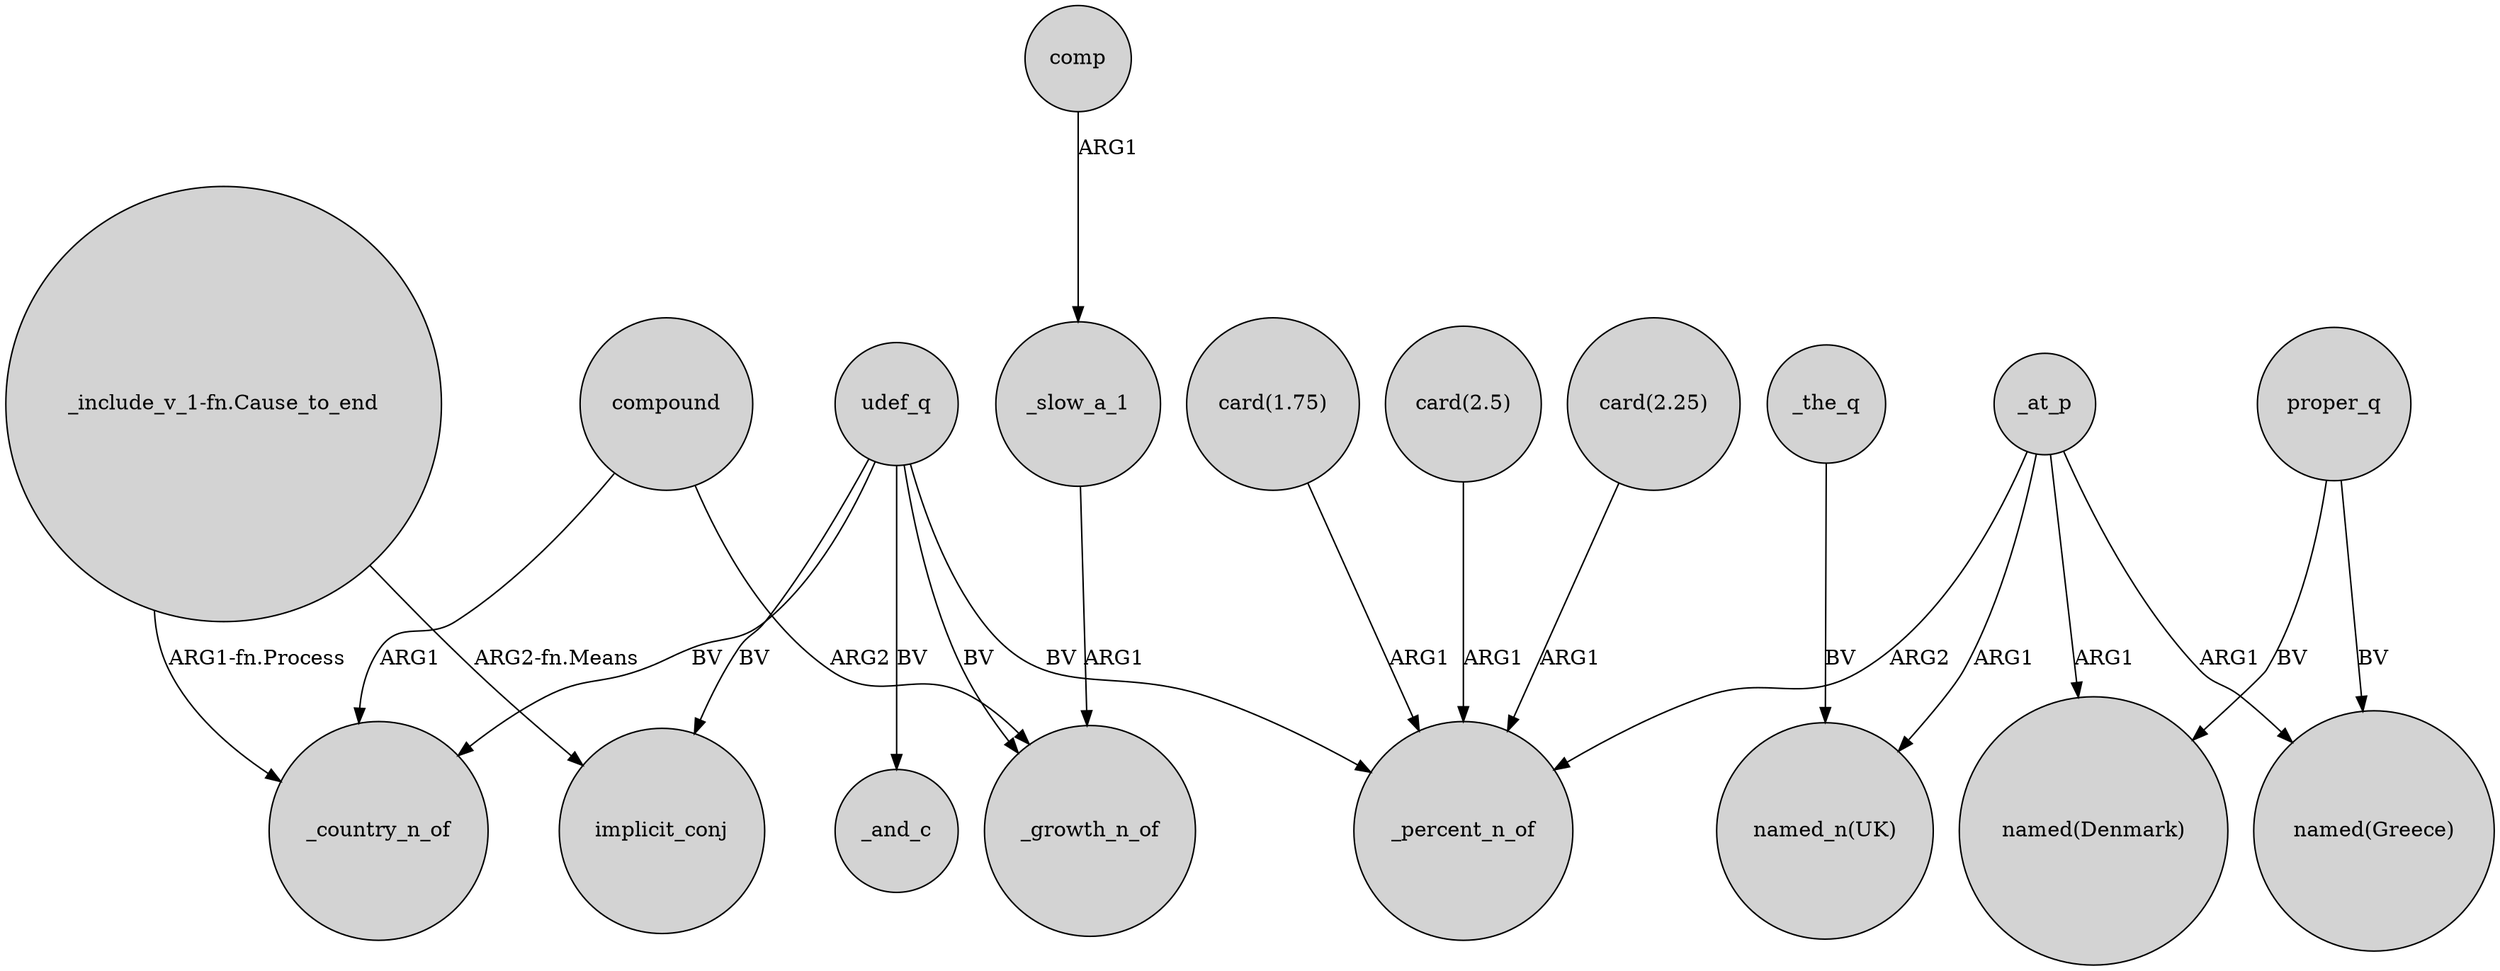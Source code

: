digraph {
	node [shape=circle style=filled]
	compound -> _country_n_of [label=ARG1]
	_at_p -> _percent_n_of [label=ARG2]
	comp -> _slow_a_1 [label=ARG1]
	"_include_v_1-fn.Cause_to_end" -> _country_n_of [label="ARG1-fn.Process"]
	"card(1.75)" -> _percent_n_of [label=ARG1]
	_the_q -> "named_n(UK)" [label=BV]
	udef_q -> _and_c [label=BV]
	_at_p -> "named_n(UK)" [label=ARG1]
	proper_q -> "named(Greece)" [label=BV]
	udef_q -> _percent_n_of [label=BV]
	"card(2.5)" -> _percent_n_of [label=ARG1]
	_slow_a_1 -> _growth_n_of [label=ARG1]
	proper_q -> "named(Denmark)" [label=BV]
	compound -> _growth_n_of [label=ARG2]
	udef_q -> _country_n_of [label=BV]
	udef_q -> _growth_n_of [label=BV]
	_at_p -> "named(Denmark)" [label=ARG1]
	"card(2.25)" -> _percent_n_of [label=ARG1]
	_at_p -> "named(Greece)" [label=ARG1]
	udef_q -> implicit_conj [label=BV]
	"_include_v_1-fn.Cause_to_end" -> implicit_conj [label="ARG2-fn.Means"]
}
